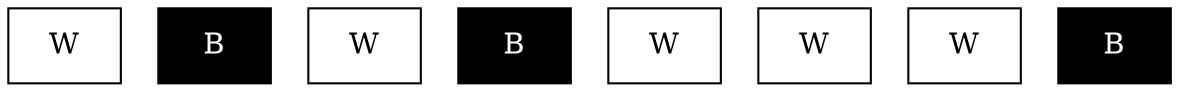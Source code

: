 // Mostrando patron
digraph {
	graph [layout=dot]
	node [fillcolor=white fontcolor=black shape=box style=filled]
	nodo0 [label=W]
	nodo1 [label=B color=black fillcolor=black fontcolor=white]
	nodo2 [label=W]
	nodo3 [label=B color=black fillcolor=black fontcolor=white]
	nodo4 [label=W]
	nodo5 [label=W]
	nodo6 [label=W]
	nodo7 [label=B color=black fillcolor=black fontcolor=white]
}

